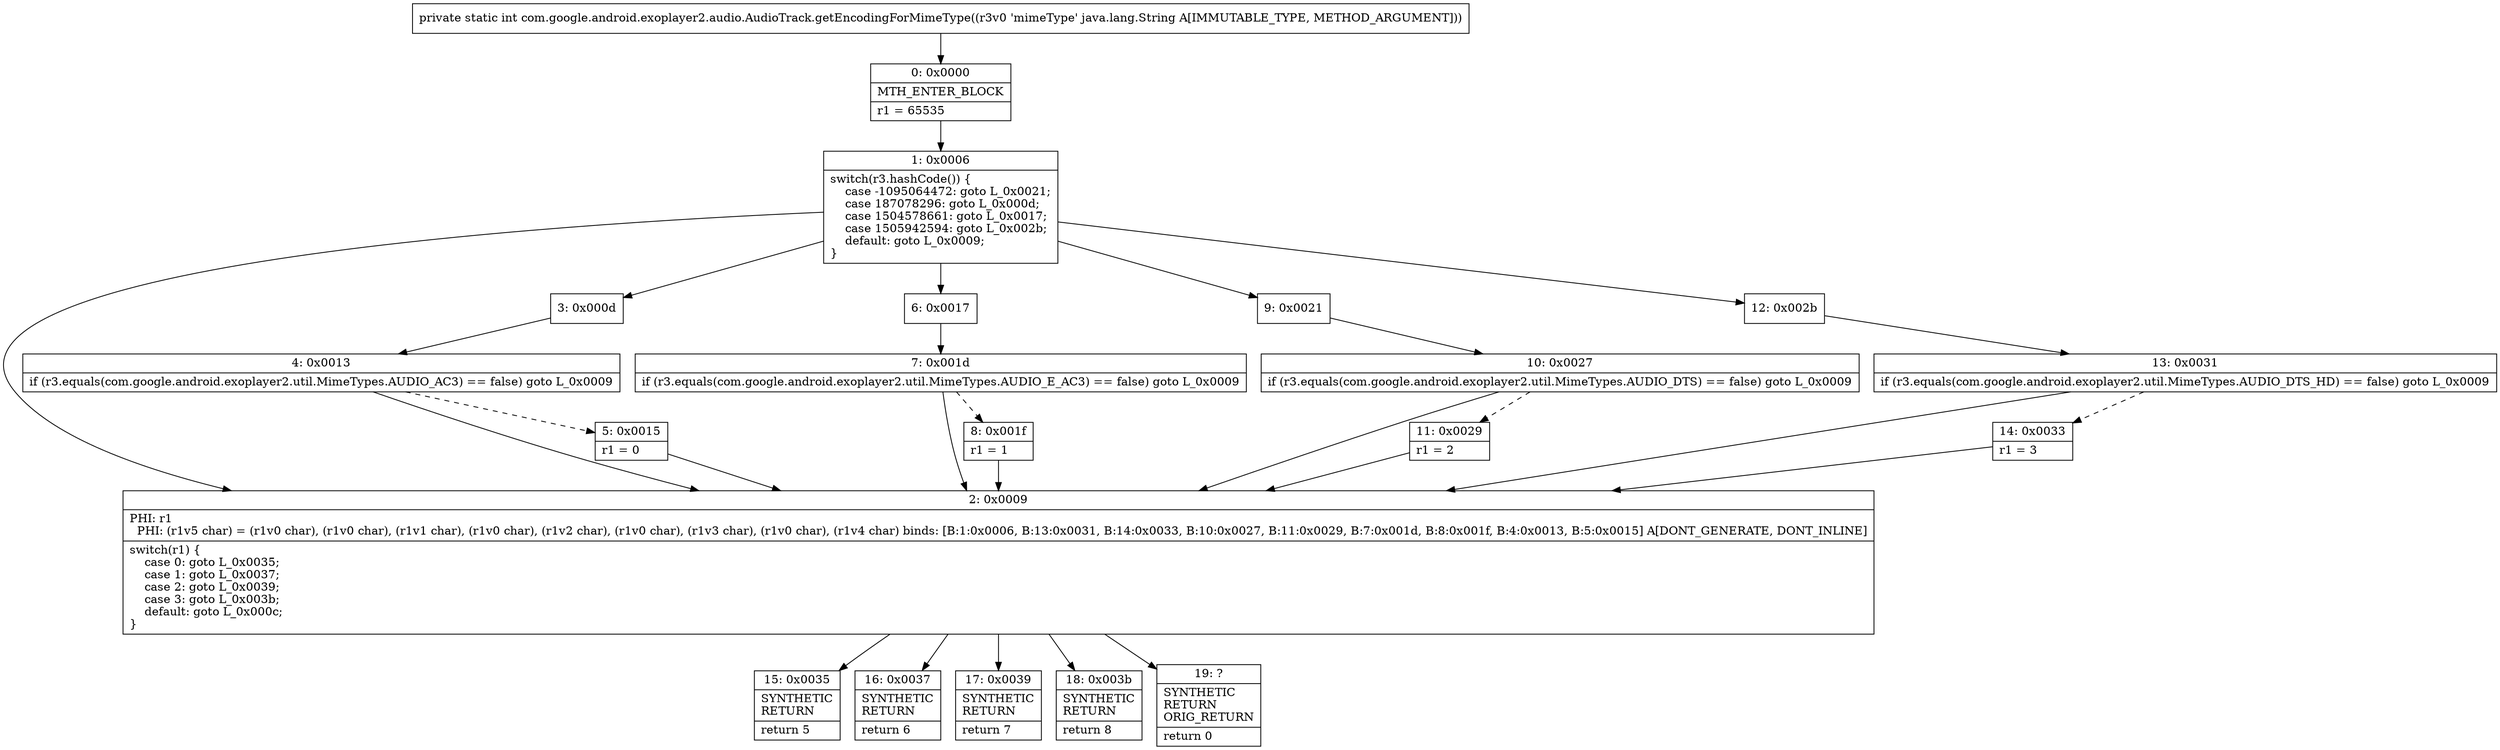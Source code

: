 digraph "CFG forcom.google.android.exoplayer2.audio.AudioTrack.getEncodingForMimeType(Ljava\/lang\/String;)I" {
Node_0 [shape=record,label="{0\:\ 0x0000|MTH_ENTER_BLOCK\l|r1 = 65535\l}"];
Node_1 [shape=record,label="{1\:\ 0x0006|switch(r3.hashCode()) \{\l    case \-1095064472: goto L_0x0021;\l    case 187078296: goto L_0x000d;\l    case 1504578661: goto L_0x0017;\l    case 1505942594: goto L_0x002b;\l    default: goto L_0x0009;\l\}\l}"];
Node_2 [shape=record,label="{2\:\ 0x0009|PHI: r1 \l  PHI: (r1v5 char) = (r1v0 char), (r1v0 char), (r1v1 char), (r1v0 char), (r1v2 char), (r1v0 char), (r1v3 char), (r1v0 char), (r1v4 char) binds: [B:1:0x0006, B:13:0x0031, B:14:0x0033, B:10:0x0027, B:11:0x0029, B:7:0x001d, B:8:0x001f, B:4:0x0013, B:5:0x0015] A[DONT_GENERATE, DONT_INLINE]\l|switch(r1) \{\l    case 0: goto L_0x0035;\l    case 1: goto L_0x0037;\l    case 2: goto L_0x0039;\l    case 3: goto L_0x003b;\l    default: goto L_0x000c;\l\}\l}"];
Node_3 [shape=record,label="{3\:\ 0x000d}"];
Node_4 [shape=record,label="{4\:\ 0x0013|if (r3.equals(com.google.android.exoplayer2.util.MimeTypes.AUDIO_AC3) == false) goto L_0x0009\l}"];
Node_5 [shape=record,label="{5\:\ 0x0015|r1 = 0\l}"];
Node_6 [shape=record,label="{6\:\ 0x0017}"];
Node_7 [shape=record,label="{7\:\ 0x001d|if (r3.equals(com.google.android.exoplayer2.util.MimeTypes.AUDIO_E_AC3) == false) goto L_0x0009\l}"];
Node_8 [shape=record,label="{8\:\ 0x001f|r1 = 1\l}"];
Node_9 [shape=record,label="{9\:\ 0x0021}"];
Node_10 [shape=record,label="{10\:\ 0x0027|if (r3.equals(com.google.android.exoplayer2.util.MimeTypes.AUDIO_DTS) == false) goto L_0x0009\l}"];
Node_11 [shape=record,label="{11\:\ 0x0029|r1 = 2\l}"];
Node_12 [shape=record,label="{12\:\ 0x002b}"];
Node_13 [shape=record,label="{13\:\ 0x0031|if (r3.equals(com.google.android.exoplayer2.util.MimeTypes.AUDIO_DTS_HD) == false) goto L_0x0009\l}"];
Node_14 [shape=record,label="{14\:\ 0x0033|r1 = 3\l}"];
Node_15 [shape=record,label="{15\:\ 0x0035|SYNTHETIC\lRETURN\l|return 5\l}"];
Node_16 [shape=record,label="{16\:\ 0x0037|SYNTHETIC\lRETURN\l|return 6\l}"];
Node_17 [shape=record,label="{17\:\ 0x0039|SYNTHETIC\lRETURN\l|return 7\l}"];
Node_18 [shape=record,label="{18\:\ 0x003b|SYNTHETIC\lRETURN\l|return 8\l}"];
Node_19 [shape=record,label="{19\:\ ?|SYNTHETIC\lRETURN\lORIG_RETURN\l|return 0\l}"];
MethodNode[shape=record,label="{private static int com.google.android.exoplayer2.audio.AudioTrack.getEncodingForMimeType((r3v0 'mimeType' java.lang.String A[IMMUTABLE_TYPE, METHOD_ARGUMENT])) }"];
MethodNode -> Node_0;
Node_0 -> Node_1;
Node_1 -> Node_2;
Node_1 -> Node_3;
Node_1 -> Node_6;
Node_1 -> Node_9;
Node_1 -> Node_12;
Node_2 -> Node_15;
Node_2 -> Node_16;
Node_2 -> Node_17;
Node_2 -> Node_18;
Node_2 -> Node_19;
Node_3 -> Node_4;
Node_4 -> Node_2;
Node_4 -> Node_5[style=dashed];
Node_5 -> Node_2;
Node_6 -> Node_7;
Node_7 -> Node_2;
Node_7 -> Node_8[style=dashed];
Node_8 -> Node_2;
Node_9 -> Node_10;
Node_10 -> Node_2;
Node_10 -> Node_11[style=dashed];
Node_11 -> Node_2;
Node_12 -> Node_13;
Node_13 -> Node_2;
Node_13 -> Node_14[style=dashed];
Node_14 -> Node_2;
}

